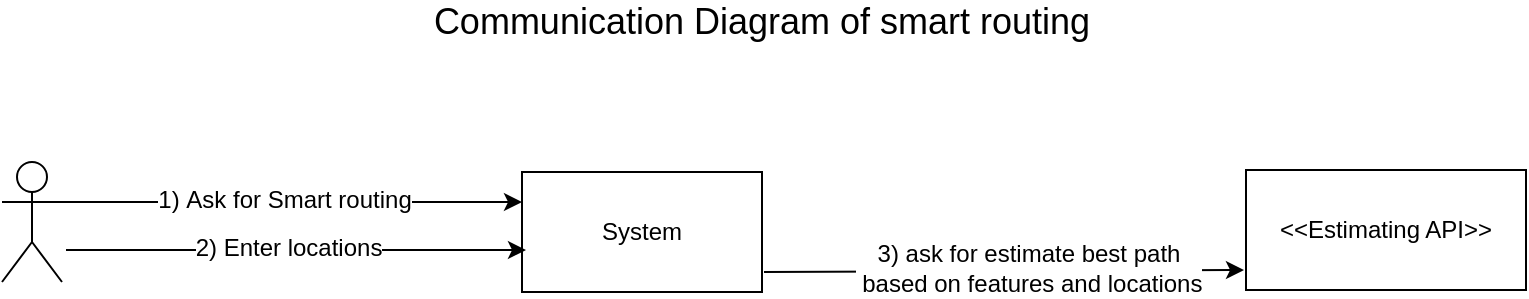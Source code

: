 <mxfile version="10.6.8" type="github"><diagram id="x6QSZZ4yNmeI1di6bczp" name="Page-1"><mxGraphModel dx="821" dy="636" grid="1" gridSize="10" guides="1" tooltips="1" connect="1" arrows="1" fold="1" page="1" pageScale="1" pageWidth="291" pageHeight="413" math="0" shadow="0"><root><mxCell id="0"/><mxCell id="1" parent="0"/><mxCell id="Pc3IH366H9KV8D3hir_s-1" value="" style="shape=umlActor;verticalLabelPosition=bottom;labelBackgroundColor=#ffffff;verticalAlign=top;html=1;outlineConnect=0;" vertex="1" parent="1"><mxGeometry x="20" y="120" width="30" height="60" as="geometry"/></mxCell><mxCell id="Pc3IH366H9KV8D3hir_s-2" value="System" style="rounded=0;whiteSpace=wrap;html=1;" vertex="1" parent="1"><mxGeometry x="280" y="125" width="120" height="60" as="geometry"/></mxCell><mxCell id="Pc3IH366H9KV8D3hir_s-3" value="&amp;lt;&amp;lt;Estimating API&amp;gt;&amp;gt;&lt;br&gt;" style="rounded=0;whiteSpace=wrap;html=1;" vertex="1" parent="1"><mxGeometry x="642" y="124" width="140" height="60" as="geometry"/></mxCell><mxCell id="Pc3IH366H9KV8D3hir_s-4" value="" style="endArrow=classic;html=1;entryX=0;entryY=0.25;entryDx=0;entryDy=0;exitX=1;exitY=0.333;exitDx=0;exitDy=0;exitPerimeter=0;" edge="1" parent="1" source="Pc3IH366H9KV8D3hir_s-1" target="Pc3IH366H9KV8D3hir_s-2"><mxGeometry width="50" height="50" relative="1" as="geometry"><mxPoint x="100" y="190" as="sourcePoint"/><mxPoint x="150" y="140" as="targetPoint"/></mxGeometry></mxCell><mxCell id="Pc3IH366H9KV8D3hir_s-5" value="&lt;span&gt;1)&amp;nbsp;&lt;/span&gt;&lt;span&gt;Ask for Smart routing&lt;/span&gt;&lt;br&gt;" style="text;html=1;resizable=0;points=[];align=center;verticalAlign=middle;labelBackgroundColor=#ffffff;" vertex="1" connectable="0" parent="Pc3IH366H9KV8D3hir_s-4"><mxGeometry x="-0.035" y="1" relative="1" as="geometry"><mxPoint as="offset"/></mxGeometry></mxCell><mxCell id="Pc3IH366H9KV8D3hir_s-6" value="" style="endArrow=classic;html=1;exitX=1;exitY=0.25;exitDx=0;exitDy=0;entryX=0;entryY=0.25;entryDx=0;entryDy=0;" edge="1" parent="1"><mxGeometry width="50" height="50" relative="1" as="geometry"><mxPoint x="401" y="175" as="sourcePoint"/><mxPoint x="641" y="174" as="targetPoint"/></mxGeometry></mxCell><mxCell id="Pc3IH366H9KV8D3hir_s-7" value="3)&amp;nbsp;&lt;span&gt;ask for estimate best path&lt;/span&gt;&lt;br&gt;&lt;span&gt;&amp;nbsp;based on features and locations&lt;/span&gt;&lt;br&gt;" style="text;html=1;resizable=0;points=[];align=center;verticalAlign=middle;labelBackgroundColor=#ffffff;" vertex="1" connectable="0" parent="Pc3IH366H9KV8D3hir_s-6"><mxGeometry x="0.208" relative="1" as="geometry"><mxPoint x="-13" y="-2" as="offset"/></mxGeometry></mxCell><mxCell id="Pc3IH366H9KV8D3hir_s-8" value="&lt;font style=&quot;font-size: 18px&quot;&gt;&lt;font style=&quot;font-size: 18px&quot;&gt;Communication Diagram of smart routing&lt;/font&gt;&lt;/font&gt;" style="text;html=1;strokeColor=none;fillColor=none;align=center;verticalAlign=middle;whiteSpace=wrap;rounded=0;" vertex="1" parent="1"><mxGeometry x="160" y="40" width="480" height="20" as="geometry"/></mxCell><mxCell id="Pc3IH366H9KV8D3hir_s-9" value="" style="endArrow=classic;html=1;entryX=0;entryY=0.25;entryDx=0;entryDy=0;exitX=1;exitY=0.333;exitDx=0;exitDy=0;exitPerimeter=0;" edge="1" parent="1"><mxGeometry width="50" height="50" relative="1" as="geometry"><mxPoint x="52" y="164" as="sourcePoint"/><mxPoint x="282" y="164" as="targetPoint"/></mxGeometry></mxCell><mxCell id="Pc3IH366H9KV8D3hir_s-10" value="2) Enter locations&lt;br&gt;" style="text;html=1;resizable=0;points=[];align=center;verticalAlign=middle;labelBackgroundColor=#ffffff;" vertex="1" connectable="0" parent="Pc3IH366H9KV8D3hir_s-9"><mxGeometry x="-0.035" y="1" relative="1" as="geometry"><mxPoint as="offset"/></mxGeometry></mxCell></root></mxGraphModel></diagram></mxfile>